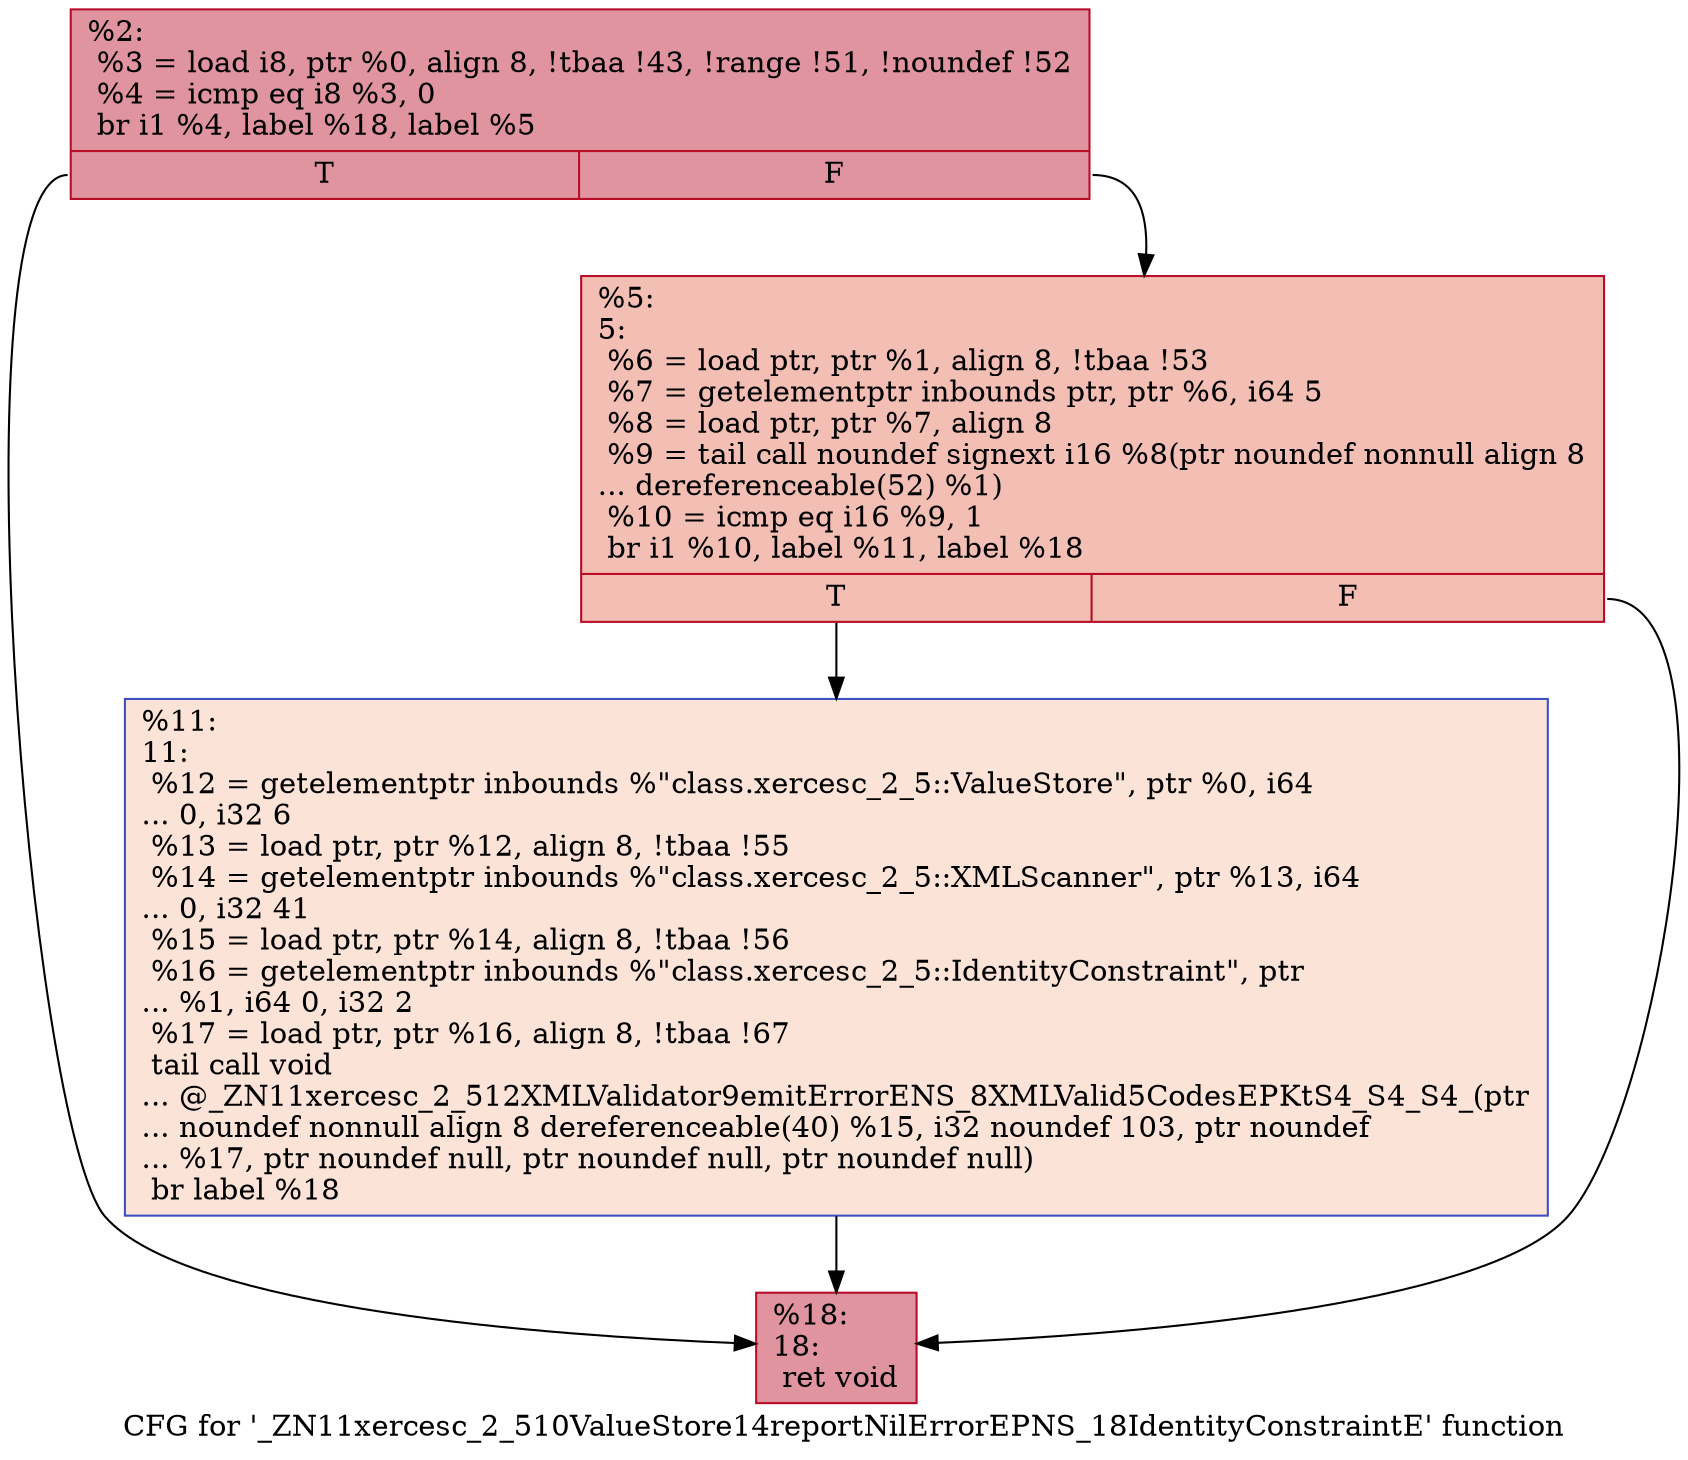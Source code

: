 digraph "CFG for '_ZN11xercesc_2_510ValueStore14reportNilErrorEPNS_18IdentityConstraintE' function" {
	label="CFG for '_ZN11xercesc_2_510ValueStore14reportNilErrorEPNS_18IdentityConstraintE' function";

	Node0x560876dfad40 [shape=record,color="#b70d28ff", style=filled, fillcolor="#b70d2870",label="{%2:\l  %3 = load i8, ptr %0, align 8, !tbaa !43, !range !51, !noundef !52\l  %4 = icmp eq i8 %3, 0\l  br i1 %4, label %18, label %5\l|{<s0>T|<s1>F}}"];
	Node0x560876dfad40:s0 -> Node0x560876dfafe0;
	Node0x560876dfad40:s1 -> Node0x560876dfb030;
	Node0x560876dfb030 [shape=record,color="#b70d28ff", style=filled, fillcolor="#e36c5570",label="{%5:\l5:                                                \l  %6 = load ptr, ptr %1, align 8, !tbaa !53\l  %7 = getelementptr inbounds ptr, ptr %6, i64 5\l  %8 = load ptr, ptr %7, align 8\l  %9 = tail call noundef signext i16 %8(ptr noundef nonnull align 8\l... dereferenceable(52) %1)\l  %10 = icmp eq i16 %9, 1\l  br i1 %10, label %11, label %18\l|{<s0>T|<s1>F}}"];
	Node0x560876dfb030:s0 -> Node0x560876dfb470;
	Node0x560876dfb030:s1 -> Node0x560876dfafe0;
	Node0x560876dfb470 [shape=record,color="#3d50c3ff", style=filled, fillcolor="#f6bfa670",label="{%11:\l11:                                               \l  %12 = getelementptr inbounds %\"class.xercesc_2_5::ValueStore\", ptr %0, i64\l... 0, i32 6\l  %13 = load ptr, ptr %12, align 8, !tbaa !55\l  %14 = getelementptr inbounds %\"class.xercesc_2_5::XMLScanner\", ptr %13, i64\l... 0, i32 41\l  %15 = load ptr, ptr %14, align 8, !tbaa !56\l  %16 = getelementptr inbounds %\"class.xercesc_2_5::IdentityConstraint\", ptr\l... %1, i64 0, i32 2\l  %17 = load ptr, ptr %16, align 8, !tbaa !67\l  tail call void\l... @_ZN11xercesc_2_512XMLValidator9emitErrorENS_8XMLValid5CodesEPKtS4_S4_S4_(ptr\l... noundef nonnull align 8 dereferenceable(40) %15, i32 noundef 103, ptr noundef\l... %17, ptr noundef null, ptr noundef null, ptr noundef null)\l  br label %18\l}"];
	Node0x560876dfb470 -> Node0x560876dfafe0;
	Node0x560876dfafe0 [shape=record,color="#b70d28ff", style=filled, fillcolor="#b70d2870",label="{%18:\l18:                                               \l  ret void\l}"];
}
